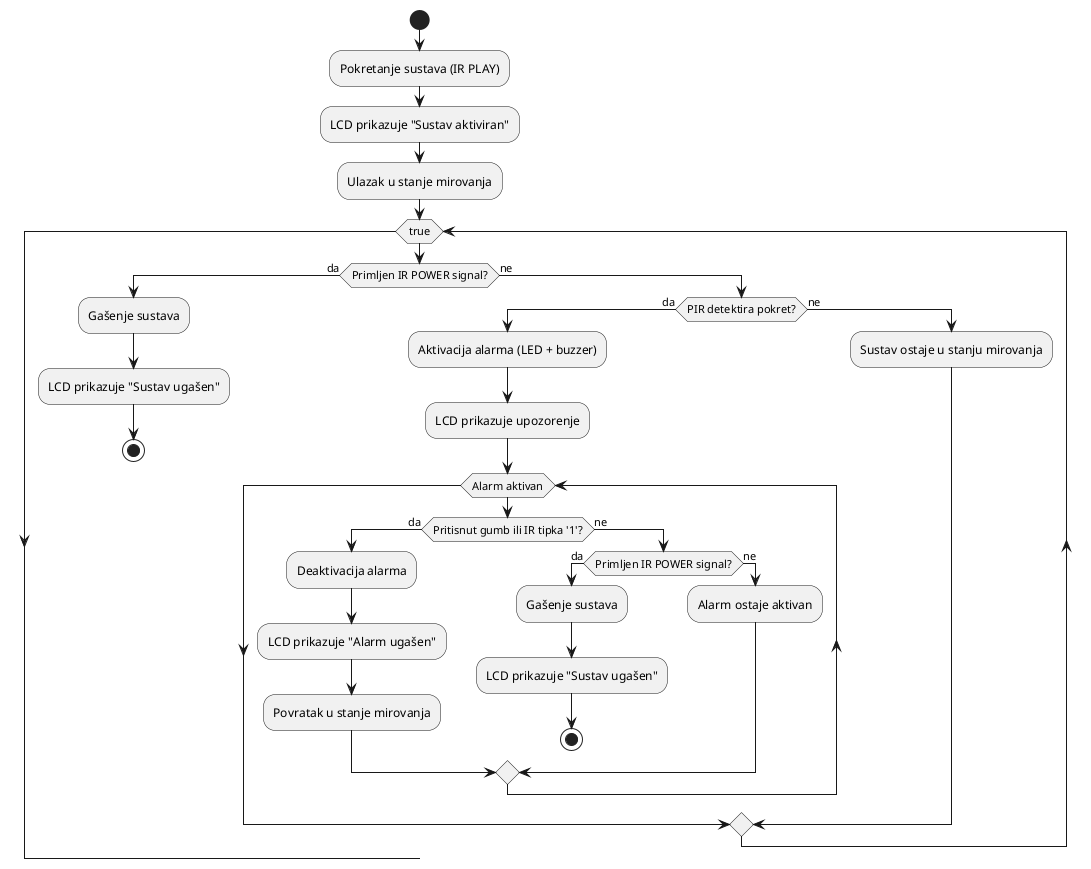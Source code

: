 @startuml
start
:Pokretanje sustava (IR PLAY);
:LCD prikazuje "Sustav aktiviran";
:Ulazak u stanje mirovanja;

while (true)
    if (Primljen IR POWER signal?) then (da)
        :Gašenje sustava;
        :LCD prikazuje "Sustav ugašen";
        stop
    else (ne)
        if (PIR detektira pokret?) then (da)
            :Aktivacija alarma (LED + buzzer);
            :LCD prikazuje upozorenje;
            while (Alarm aktivan)
                if (Pritisnut gumb ili IR tipka '1'?) then (da)
                    :Deaktivacija alarma;
                    :LCD prikazuje "Alarm ugašen";
                    :Povratak u stanje mirovanja;
                else (ne)
                    if (Primljen IR POWER signal?) then (da)
                        :Gašenje sustava;
                        :LCD prikazuje "Sustav ugašen";
                        stop
                    else (ne)
                        :Alarm ostaje aktivan;
                    endif
                endif
            endwhile
        else (ne)
            :Sustav ostaje u stanju mirovanja;
        endif
    endif
endwhile
@enduml
